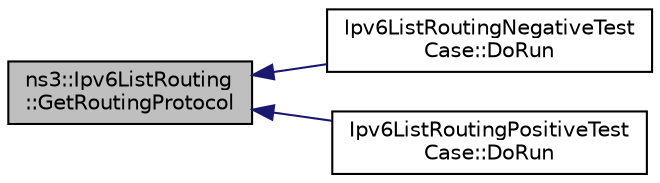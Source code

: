 digraph "ns3::Ipv6ListRouting::GetRoutingProtocol"
{
  edge [fontname="Helvetica",fontsize="10",labelfontname="Helvetica",labelfontsize="10"];
  node [fontname="Helvetica",fontsize="10",shape=record];
  rankdir="LR";
  Node1 [label="ns3::Ipv6ListRouting\l::GetRoutingProtocol",height=0.2,width=0.4,color="black", fillcolor="grey75", style="filled", fontcolor="black"];
  Node1 -> Node2 [dir="back",color="midnightblue",fontsize="10",style="solid"];
  Node2 [label="Ipv6ListRoutingNegativeTest\lCase::DoRun",height=0.2,width=0.4,color="black", fillcolor="white", style="filled",URL="$d2/d78/classIpv6ListRoutingNegativeTestCase.html#a85331aa5a708914cbe177f8c846897c6",tooltip="Implementation to actually run this TestCase. "];
  Node1 -> Node3 [dir="back",color="midnightblue",fontsize="10",style="solid"];
  Node3 [label="Ipv6ListRoutingPositiveTest\lCase::DoRun",height=0.2,width=0.4,color="black", fillcolor="white", style="filled",URL="$dd/d0b/classIpv6ListRoutingPositiveTestCase.html#a146815e516bd42a6ba2a38ad5d12b686",tooltip="Implementation to actually run this TestCase. "];
}
